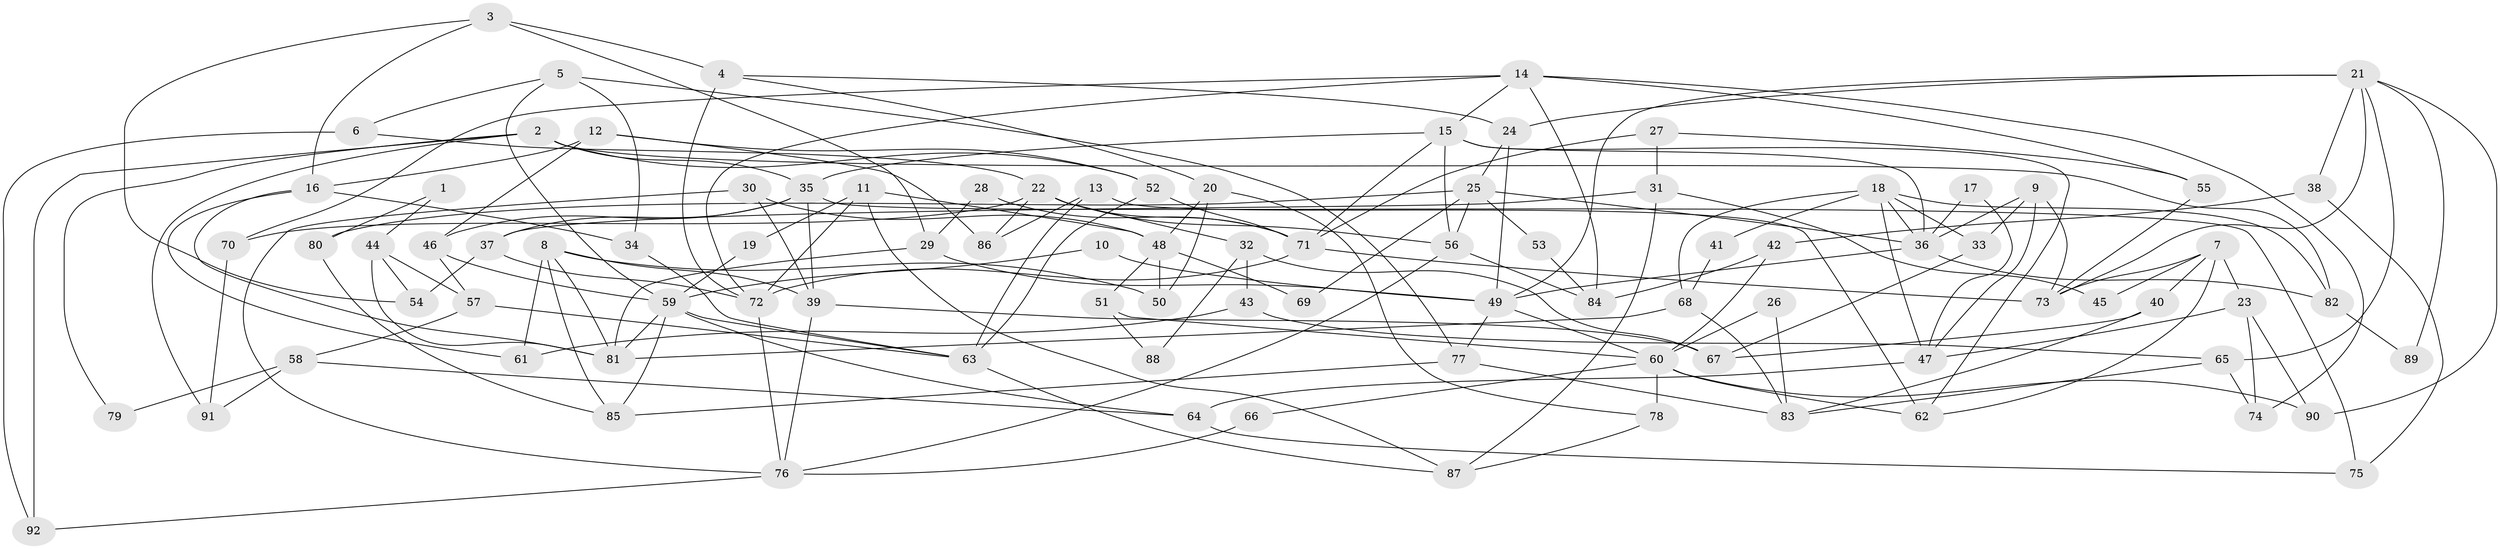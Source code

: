 // Generated by graph-tools (version 1.1) at 2025/50/03/09/25 04:50:39]
// undirected, 92 vertices, 184 edges
graph export_dot {
graph [start="1"]
  node [color=gray90,style=filled];
  1;
  2;
  3;
  4;
  5;
  6;
  7;
  8;
  9;
  10;
  11;
  12;
  13;
  14;
  15;
  16;
  17;
  18;
  19;
  20;
  21;
  22;
  23;
  24;
  25;
  26;
  27;
  28;
  29;
  30;
  31;
  32;
  33;
  34;
  35;
  36;
  37;
  38;
  39;
  40;
  41;
  42;
  43;
  44;
  45;
  46;
  47;
  48;
  49;
  50;
  51;
  52;
  53;
  54;
  55;
  56;
  57;
  58;
  59;
  60;
  61;
  62;
  63;
  64;
  65;
  66;
  67;
  68;
  69;
  70;
  71;
  72;
  73;
  74;
  75;
  76;
  77;
  78;
  79;
  80;
  81;
  82;
  83;
  84;
  85;
  86;
  87;
  88;
  89;
  90;
  91;
  92;
  1 -- 80;
  1 -- 44;
  2 -- 82;
  2 -- 35;
  2 -- 52;
  2 -- 79;
  2 -- 91;
  2 -- 92;
  3 -- 16;
  3 -- 4;
  3 -- 29;
  3 -- 54;
  4 -- 72;
  4 -- 20;
  4 -- 24;
  5 -- 77;
  5 -- 34;
  5 -- 6;
  5 -- 59;
  6 -- 22;
  6 -- 92;
  7 -- 73;
  7 -- 23;
  7 -- 40;
  7 -- 45;
  7 -- 62;
  8 -- 39;
  8 -- 81;
  8 -- 50;
  8 -- 61;
  8 -- 85;
  9 -- 73;
  9 -- 47;
  9 -- 33;
  9 -- 36;
  10 -- 59;
  10 -- 49;
  11 -- 87;
  11 -- 72;
  11 -- 19;
  11 -- 48;
  12 -- 46;
  12 -- 52;
  12 -- 16;
  12 -- 86;
  13 -- 62;
  13 -- 63;
  13 -- 86;
  14 -- 15;
  14 -- 70;
  14 -- 55;
  14 -- 72;
  14 -- 74;
  14 -- 84;
  15 -- 71;
  15 -- 56;
  15 -- 35;
  15 -- 36;
  15 -- 62;
  16 -- 81;
  16 -- 34;
  16 -- 61;
  17 -- 36;
  17 -- 47;
  18 -- 36;
  18 -- 68;
  18 -- 33;
  18 -- 41;
  18 -- 47;
  18 -- 82;
  19 -- 59;
  20 -- 50;
  20 -- 48;
  20 -- 78;
  21 -- 24;
  21 -- 49;
  21 -- 38;
  21 -- 65;
  21 -- 73;
  21 -- 89;
  21 -- 90;
  22 -- 86;
  22 -- 32;
  22 -- 56;
  22 -- 70;
  22 -- 71;
  23 -- 47;
  23 -- 90;
  23 -- 74;
  24 -- 25;
  24 -- 49;
  25 -- 56;
  25 -- 36;
  25 -- 53;
  25 -- 69;
  25 -- 80;
  26 -- 83;
  26 -- 60;
  27 -- 55;
  27 -- 71;
  27 -- 31;
  28 -- 29;
  28 -- 71;
  29 -- 49;
  29 -- 81;
  30 -- 39;
  30 -- 76;
  30 -- 48;
  31 -- 37;
  31 -- 45;
  31 -- 87;
  32 -- 67;
  32 -- 43;
  32 -- 88;
  33 -- 67;
  34 -- 63;
  35 -- 39;
  35 -- 37;
  35 -- 46;
  35 -- 75;
  36 -- 49;
  36 -- 82;
  37 -- 72;
  37 -- 54;
  38 -- 42;
  38 -- 75;
  39 -- 67;
  39 -- 76;
  40 -- 83;
  40 -- 67;
  41 -- 68;
  42 -- 60;
  42 -- 84;
  43 -- 65;
  43 -- 61;
  44 -- 57;
  44 -- 54;
  44 -- 81;
  46 -- 59;
  46 -- 57;
  47 -- 64;
  48 -- 50;
  48 -- 51;
  48 -- 69;
  49 -- 60;
  49 -- 77;
  51 -- 60;
  51 -- 88;
  52 -- 63;
  52 -- 71;
  53 -- 84;
  55 -- 73;
  56 -- 76;
  56 -- 84;
  57 -- 63;
  57 -- 58;
  58 -- 64;
  58 -- 79;
  58 -- 91;
  59 -- 81;
  59 -- 63;
  59 -- 64;
  59 -- 85;
  60 -- 62;
  60 -- 66;
  60 -- 78;
  60 -- 90;
  63 -- 87;
  64 -- 75;
  65 -- 74;
  65 -- 83;
  66 -- 76;
  68 -- 81;
  68 -- 83;
  70 -- 91;
  71 -- 72;
  71 -- 73;
  72 -- 76;
  76 -- 92;
  77 -- 85;
  77 -- 83;
  78 -- 87;
  80 -- 85;
  82 -- 89;
}
